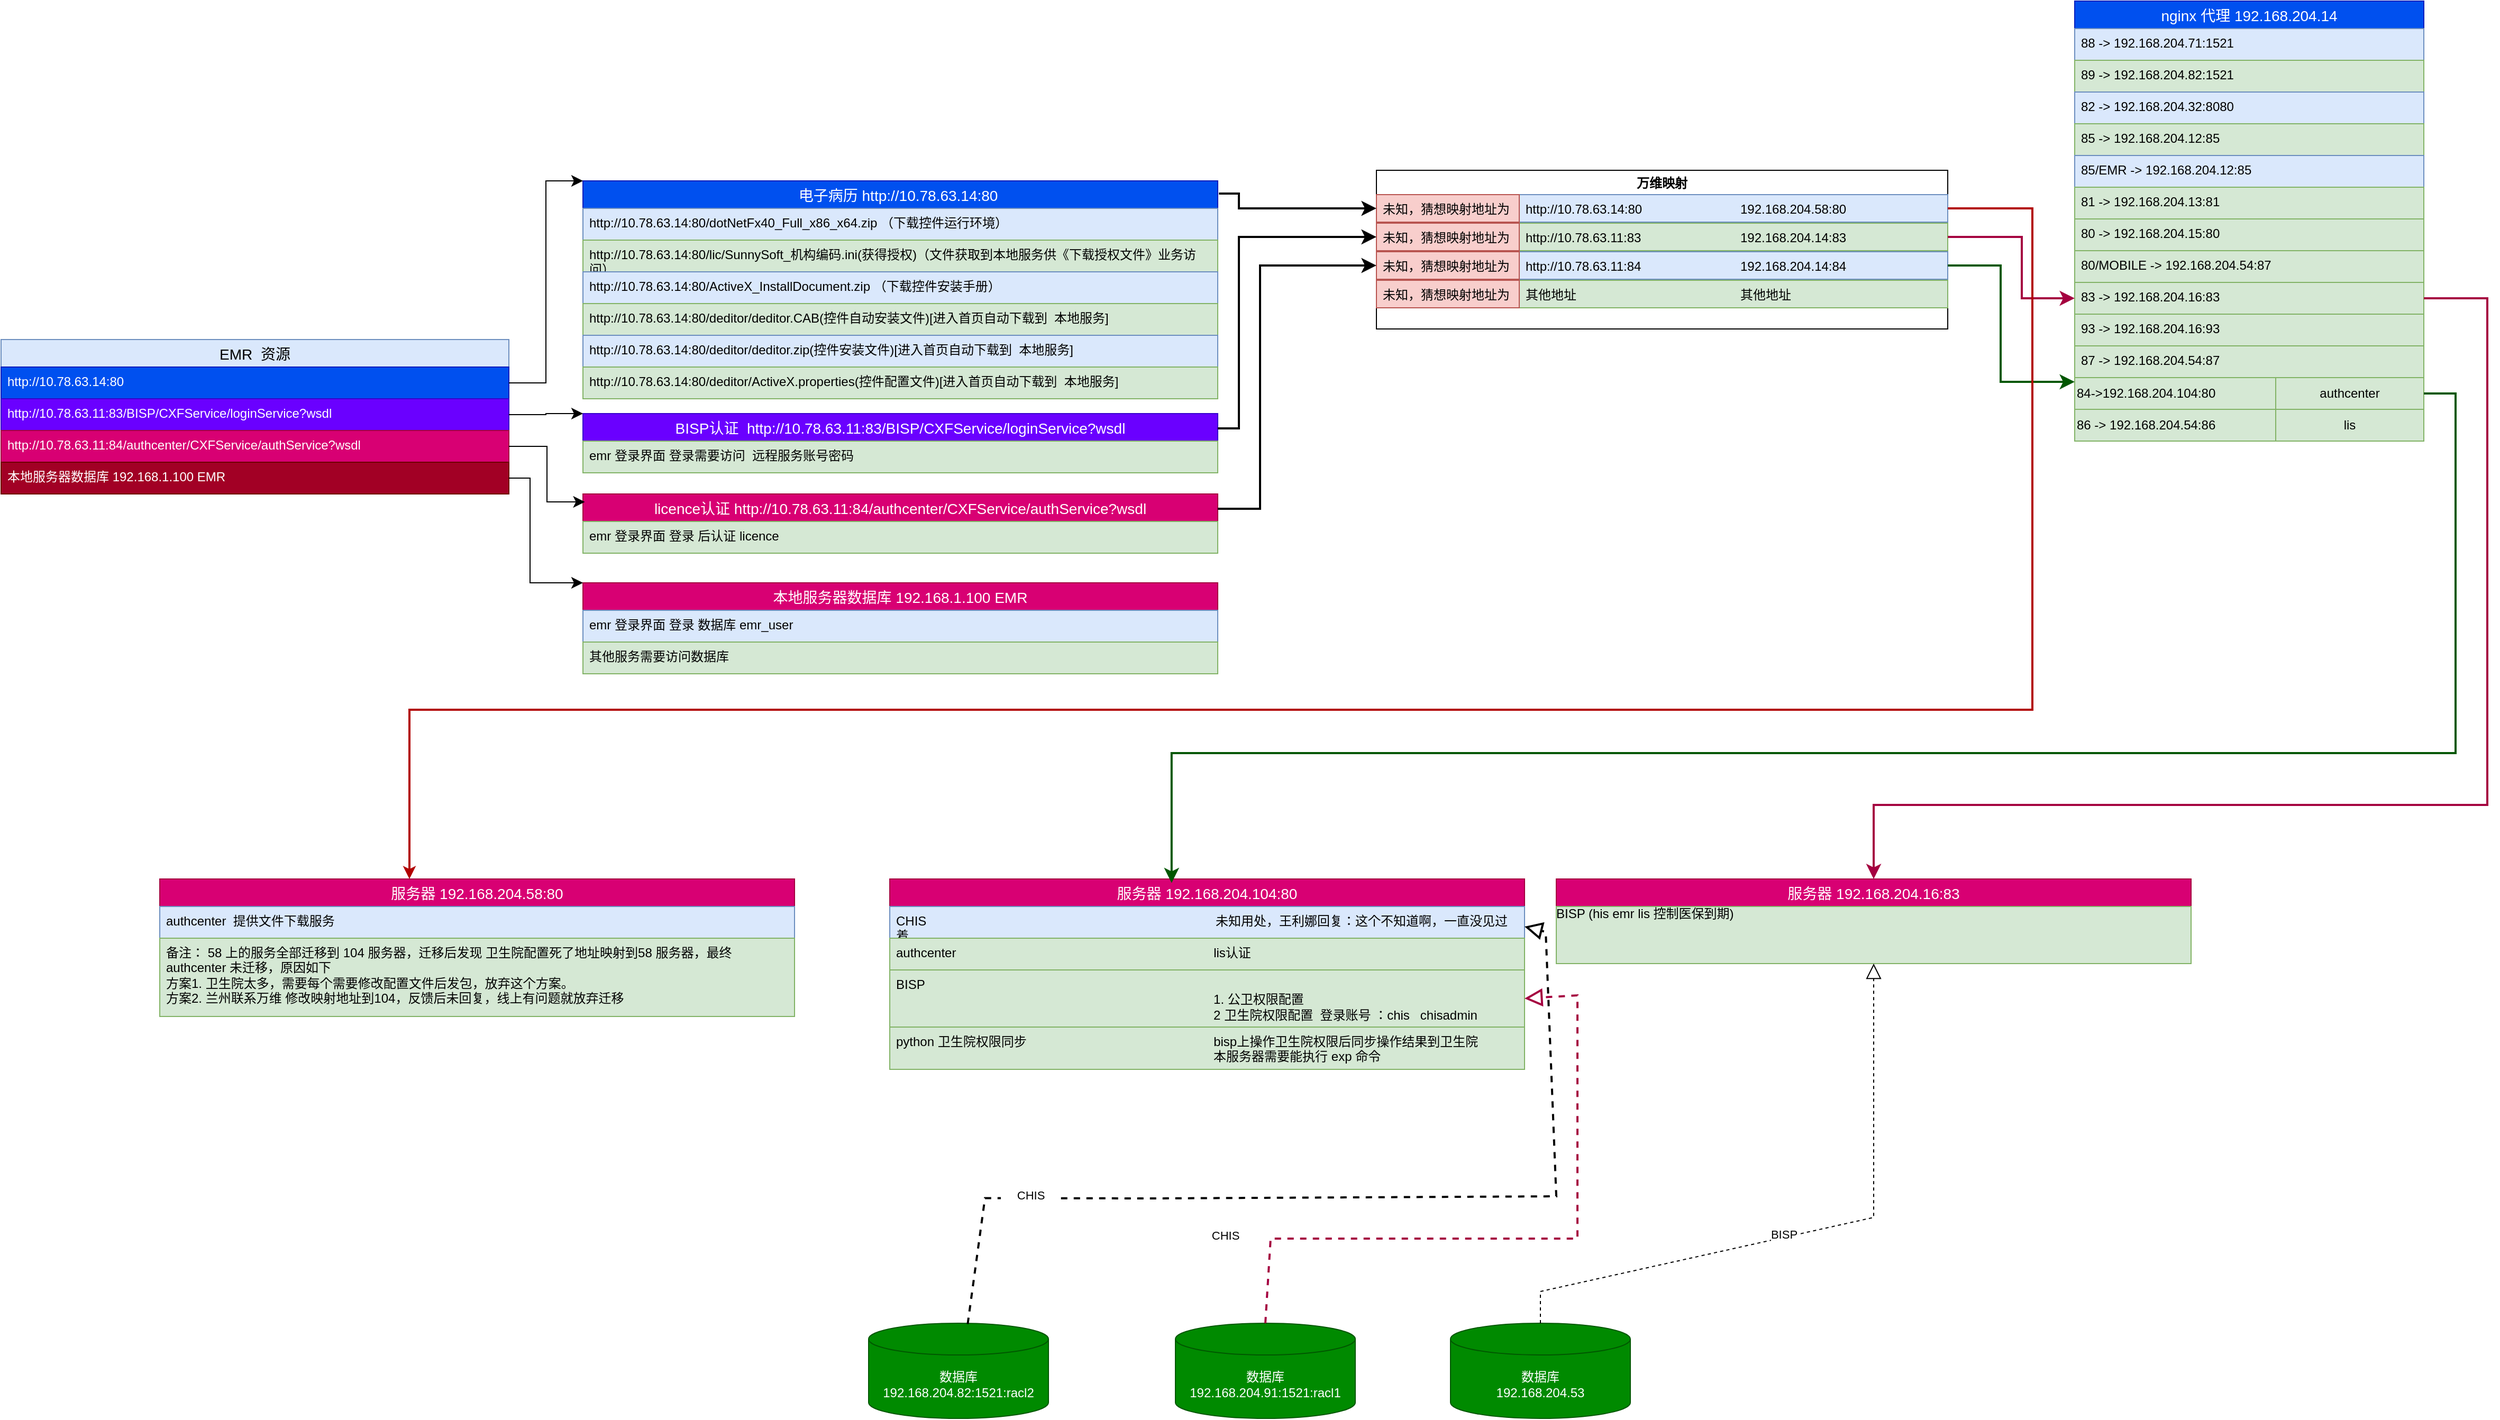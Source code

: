 <mxfile version="22.1.11" type="github" pages="2">
  <diagram name="第 1 页" id="0BkjYjIJnNKJRxKwbIkA">
    <mxGraphModel dx="3582" dy="1415" grid="1" gridSize="10" guides="1" tooltips="1" connect="1" arrows="1" fold="1" page="1" pageScale="1" pageWidth="827" pageHeight="1169" math="0" shadow="0">
      <root>
        <mxCell id="0" />
        <mxCell id="1" parent="0" />
        <mxCell id="eS7xaFLYB2sEI9pfLW7X-1" value="EMR  资源" style="swimlane;fontStyle=0;childLayout=stackLayout;horizontal=1;startSize=26;horizontalStack=0;resizeParent=1;resizeParentMax=0;resizeLast=0;collapsible=1;marginBottom=0;align=center;fontSize=14;movable=1;resizable=1;rotatable=1;deletable=1;editable=1;locked=0;connectable=1;fillColor=#dae8fc;strokeColor=#6c8ebf;" vertex="1" parent="1">
          <mxGeometry x="-770" y="410" width="480" height="146" as="geometry">
            <mxRectangle x="60" y="350" width="235" height="30" as="alternateBounds" />
          </mxGeometry>
        </mxCell>
        <mxCell id="eS7xaFLYB2sEI9pfLW7X-2" value="http://10.78.63.14:80" style="text;strokeColor=#001DBC;fillColor=#0050ef;spacingLeft=4;spacingRight=4;overflow=hidden;rotatable=0;points=[[0,0.5],[1,0.5]];portConstraint=eastwest;fontSize=12;whiteSpace=wrap;html=1;fontColor=#ffffff;" vertex="1" parent="eS7xaFLYB2sEI9pfLW7X-1">
          <mxGeometry y="26" width="480" height="30" as="geometry" />
        </mxCell>
        <mxCell id="eS7xaFLYB2sEI9pfLW7X-3" value="http://10.78.63.11:83/BISP/CXFService/loginService?wsdl" style="text;strokeColor=#3700CC;fillColor=#6a00ff;spacingLeft=4;spacingRight=4;overflow=hidden;rotatable=0;points=[[0,0.5],[1,0.5]];portConstraint=eastwest;fontSize=12;whiteSpace=wrap;html=1;fontColor=#ffffff;" vertex="1" parent="eS7xaFLYB2sEI9pfLW7X-1">
          <mxGeometry y="56" width="480" height="30" as="geometry" />
        </mxCell>
        <mxCell id="eS7xaFLYB2sEI9pfLW7X-4" value="http://10.78.63.11:84/authcenter/CXFService/authService?wsdl" style="text;strokeColor=#A50040;fillColor=#d80073;spacingLeft=4;spacingRight=4;overflow=hidden;rotatable=1;points=[[0,0.5],[1,0.5]];portConstraint=eastwest;fontSize=12;whiteSpace=wrap;html=1;movable=1;resizable=1;deletable=1;editable=1;locked=0;connectable=1;fontColor=#ffffff;" vertex="1" parent="eS7xaFLYB2sEI9pfLW7X-1">
          <mxGeometry y="86" width="480" height="30" as="geometry" />
        </mxCell>
        <mxCell id="eS7xaFLYB2sEI9pfLW7X-50" value="本地服务器数据库 192.168.1.100&amp;nbsp;EMR" style="text;strokeColor=#6F0000;fillColor=#a20025;spacingLeft=4;spacingRight=4;overflow=hidden;rotatable=1;points=[[0,0.5],[1,0.5]];portConstraint=eastwest;fontSize=12;whiteSpace=wrap;html=1;movable=1;resizable=1;deletable=1;editable=1;locked=0;connectable=1;fontColor=#ffffff;" vertex="1" parent="eS7xaFLYB2sEI9pfLW7X-1">
          <mxGeometry y="116" width="480" height="30" as="geometry" />
        </mxCell>
        <mxCell id="eS7xaFLYB2sEI9pfLW7X-28" value="电子病历 http://10.78.63.14:80 " style="swimlane;fontStyle=0;childLayout=stackLayout;horizontal=1;startSize=26;horizontalStack=0;resizeParent=1;resizeParentMax=0;resizeLast=0;collapsible=1;marginBottom=0;align=center;fontSize=14;movable=1;resizable=1;rotatable=1;deletable=1;editable=1;locked=0;connectable=1;fillColor=#0050ef;fontColor=#ffffff;strokeColor=#001DBC;" vertex="1" parent="1">
          <mxGeometry x="-220" y="260" width="600" height="206" as="geometry">
            <mxRectangle x="440" y="220" width="560" height="30" as="alternateBounds" />
          </mxGeometry>
        </mxCell>
        <mxCell id="eS7xaFLYB2sEI9pfLW7X-29" value="http://10.78.63.14:80/dotNetFx40_Full_x86_x64.zip （下载控件运行环境）" style="text;strokeColor=#6c8ebf;fillColor=#dae8fc;spacingLeft=4;spacingRight=4;overflow=hidden;rotatable=0;points=[[0,0.5],[1,0.5]];portConstraint=eastwest;fontSize=12;whiteSpace=wrap;html=1;" vertex="1" parent="eS7xaFLYB2sEI9pfLW7X-28">
          <mxGeometry y="26" width="600" height="30" as="geometry" />
        </mxCell>
        <mxCell id="eS7xaFLYB2sEI9pfLW7X-30" value="http://10.78.63.14:80/lic/SunnySoft_机构编码.ini(获得授权)（文件获取到本地服务供《下载授权文件》业务访问）" style="text;strokeColor=#82b366;fillColor=#d5e8d4;spacingLeft=4;spacingRight=4;overflow=hidden;rotatable=0;points=[[0,0.5],[1,0.5]];portConstraint=eastwest;fontSize=12;whiteSpace=wrap;html=1;" vertex="1" parent="eS7xaFLYB2sEI9pfLW7X-28">
          <mxGeometry y="56" width="600" height="30" as="geometry" />
        </mxCell>
        <mxCell id="eS7xaFLYB2sEI9pfLW7X-31" value="http://10.78.63.14:80/ActiveX_InstallDocument.zip （下载控件安装手册）" style="text;strokeColor=#6c8ebf;fillColor=#dae8fc;spacingLeft=4;spacingRight=4;overflow=hidden;rotatable=1;points=[[0,0.5],[1,0.5]];portConstraint=eastwest;fontSize=12;whiteSpace=wrap;html=1;movable=1;resizable=1;deletable=1;editable=1;locked=0;connectable=1;" vertex="1" parent="eS7xaFLYB2sEI9pfLW7X-28">
          <mxGeometry y="86" width="600" height="30" as="geometry" />
        </mxCell>
        <mxCell id="eS7xaFLYB2sEI9pfLW7X-33" value="http://10.78.63.14:80/deditor/deditor.CAB(控件自动安装文件)[进入首页自动下载到&amp;nbsp; 本地服务]" style="text;strokeColor=#82b366;fillColor=#d5e8d4;spacingLeft=4;spacingRight=4;overflow=hidden;rotatable=1;points=[[0,0.5],[1,0.5]];portConstraint=eastwest;fontSize=12;whiteSpace=wrap;html=1;movable=1;resizable=1;deletable=1;editable=1;locked=0;connectable=1;" vertex="1" parent="eS7xaFLYB2sEI9pfLW7X-28">
          <mxGeometry y="116" width="600" height="30" as="geometry" />
        </mxCell>
        <mxCell id="eS7xaFLYB2sEI9pfLW7X-34" value="http://10.78.63.14:80/deditor/deditor.zip(控件安装文件)[进入首页自动下载到&amp;nbsp; 本地服务]" style="text;strokeColor=#6c8ebf;fillColor=#dae8fc;spacingLeft=4;spacingRight=4;overflow=hidden;rotatable=1;points=[[0,0.5],[1,0.5]];portConstraint=eastwest;fontSize=12;whiteSpace=wrap;html=1;movable=1;resizable=1;deletable=1;editable=1;locked=0;connectable=1;" vertex="1" parent="eS7xaFLYB2sEI9pfLW7X-28">
          <mxGeometry y="146" width="600" height="30" as="geometry" />
        </mxCell>
        <mxCell id="eS7xaFLYB2sEI9pfLW7X-41" value="http://10.78.63.14:80/deditor/ActiveX.properties(控件配置文件)[进入首页自动下载到&amp;nbsp; 本地服务]" style="text;strokeColor=#82b366;fillColor=#d5e8d4;spacingLeft=4;spacingRight=4;overflow=hidden;rotatable=1;points=[[0,0.5],[1,0.5]];portConstraint=eastwest;fontSize=12;whiteSpace=wrap;html=1;movable=1;resizable=1;deletable=1;editable=1;locked=0;connectable=1;" vertex="1" parent="eS7xaFLYB2sEI9pfLW7X-28">
          <mxGeometry y="176" width="600" height="30" as="geometry" />
        </mxCell>
        <mxCell id="eS7xaFLYB2sEI9pfLW7X-42" value="BISP认证  http://10.78.63.11:83/BISP/CXFService/loginService?wsdl" style="swimlane;fontStyle=0;childLayout=stackLayout;horizontal=1;startSize=26;horizontalStack=0;resizeParent=1;resizeParentMax=0;resizeLast=0;collapsible=1;marginBottom=0;align=center;fontSize=14;movable=1;resizable=1;rotatable=1;deletable=1;editable=1;locked=0;connectable=1;fillColor=#6a00ff;strokeColor=#3700CC;fontColor=#ffffff;" vertex="1" parent="1">
          <mxGeometry x="-220" y="480" width="600" height="56" as="geometry">
            <mxRectangle x="440" y="440" width="560" height="30" as="alternateBounds" />
          </mxGeometry>
        </mxCell>
        <mxCell id="eS7xaFLYB2sEI9pfLW7X-68" value="emr&amp;nbsp;登录界面&amp;nbsp;登录需要访问&amp;nbsp; 远程服务账号密码" style="text;strokeColor=#82b366;fillColor=#d5e8d4;spacingLeft=4;spacingRight=4;overflow=hidden;rotatable=0;points=[[0,0.5],[1,0.5]];portConstraint=eastwest;fontSize=12;whiteSpace=wrap;html=1;" vertex="1" parent="eS7xaFLYB2sEI9pfLW7X-42">
          <mxGeometry y="26" width="600" height="30" as="geometry" />
        </mxCell>
        <mxCell id="eS7xaFLYB2sEI9pfLW7X-51" value="licence认证 http://10.78.63.11:84/authcenter/CXFService/authService?wsdl" style="swimlane;fontStyle=0;childLayout=stackLayout;horizontal=1;startSize=26;horizontalStack=0;resizeParent=1;resizeParentMax=0;resizeLast=0;collapsible=1;marginBottom=0;align=center;fontSize=14;movable=1;resizable=1;rotatable=1;deletable=1;editable=1;locked=0;connectable=1;fillColor=#d80073;strokeColor=#A50040;fontColor=#ffffff;" vertex="1" parent="1">
          <mxGeometry x="-220" y="556" width="600" height="56" as="geometry">
            <mxRectangle x="440" y="516" width="560" height="30" as="alternateBounds" />
          </mxGeometry>
        </mxCell>
        <mxCell id="eS7xaFLYB2sEI9pfLW7X-52" value="emr&amp;nbsp;登录界面&amp;nbsp;登录&amp;nbsp;后认证&amp;nbsp;licence" style="text;strokeColor=#82b366;fillColor=#d5e8d4;spacingLeft=4;spacingRight=4;overflow=hidden;rotatable=0;points=[[0,0.5],[1,0.5]];portConstraint=eastwest;fontSize=12;whiteSpace=wrap;html=1;" vertex="1" parent="eS7xaFLYB2sEI9pfLW7X-51">
          <mxGeometry y="26" width="600" height="30" as="geometry" />
        </mxCell>
        <mxCell id="eS7xaFLYB2sEI9pfLW7X-57" value="" style="edgeStyle=elbowEdgeStyle;elbow=horizontal;endArrow=classic;html=1;curved=0;rounded=0;endSize=8;startSize=8;exitX=1;exitY=0.5;exitDx=0;exitDy=0;entryX=0;entryY=0;entryDx=0;entryDy=0;" edge="1" parent="1" source="eS7xaFLYB2sEI9pfLW7X-2" target="eS7xaFLYB2sEI9pfLW7X-28">
          <mxGeometry width="50" height="50" relative="1" as="geometry">
            <mxPoint x="-470" y="730" as="sourcePoint" />
            <mxPoint x="-420" y="680" as="targetPoint" />
          </mxGeometry>
        </mxCell>
        <mxCell id="eS7xaFLYB2sEI9pfLW7X-69" value="" style="edgeStyle=elbowEdgeStyle;elbow=horizontal;endArrow=classic;html=1;curved=0;rounded=0;endSize=8;startSize=8;entryX=0;entryY=0;entryDx=0;entryDy=0;" edge="1" parent="1" source="eS7xaFLYB2sEI9pfLW7X-3" target="eS7xaFLYB2sEI9pfLW7X-42">
          <mxGeometry width="50" height="50" relative="1" as="geometry">
            <mxPoint x="-265" y="511" as="sourcePoint" />
            <mxPoint x="-75" y="320" as="targetPoint" />
          </mxGeometry>
        </mxCell>
        <mxCell id="eS7xaFLYB2sEI9pfLW7X-70" value="" style="edgeStyle=elbowEdgeStyle;elbow=horizontal;endArrow=classic;html=1;curved=0;rounded=0;endSize=8;startSize=8;entryX=0.003;entryY=0.134;entryDx=0;entryDy=0;exitX=1;exitY=0.5;exitDx=0;exitDy=0;entryPerimeter=0;" edge="1" parent="1" source="eS7xaFLYB2sEI9pfLW7X-4" target="eS7xaFLYB2sEI9pfLW7X-51">
          <mxGeometry width="50" height="50" relative="1" as="geometry">
            <mxPoint x="-290" y="580" as="sourcePoint" />
            <mxPoint x="-100" y="599" as="targetPoint" />
          </mxGeometry>
        </mxCell>
        <mxCell id="eS7xaFLYB2sEI9pfLW7X-72" value="本地服务器数据库 192.168.1.100 EMR" style="swimlane;fontStyle=0;childLayout=stackLayout;horizontal=1;startSize=26;horizontalStack=0;resizeParent=1;resizeParentMax=0;resizeLast=0;collapsible=1;marginBottom=0;align=center;fontSize=14;movable=1;resizable=1;rotatable=1;deletable=1;editable=1;locked=0;connectable=1;fillColor=#d80073;strokeColor=#A50040;fontColor=#ffffff;" vertex="1" parent="1">
          <mxGeometry x="-220" y="640" width="600" height="86" as="geometry">
            <mxRectangle x="440" y="600" width="560" height="30" as="alternateBounds" />
          </mxGeometry>
        </mxCell>
        <mxCell id="eS7xaFLYB2sEI9pfLW7X-76" value="emr&amp;nbsp;登录界面&amp;nbsp;登录&amp;nbsp;数据库&amp;nbsp;emr_user" style="text;strokeColor=#6c8ebf;fillColor=#dae8fc;spacingLeft=4;spacingRight=4;overflow=hidden;rotatable=0;points=[[0,0.5],[1,0.5]];portConstraint=eastwest;fontSize=12;whiteSpace=wrap;html=1;" vertex="1" parent="eS7xaFLYB2sEI9pfLW7X-72">
          <mxGeometry y="26" width="600" height="30" as="geometry" />
        </mxCell>
        <mxCell id="eS7xaFLYB2sEI9pfLW7X-73" value="其他服务需要访问数据库" style="text;strokeColor=#82b366;fillColor=#d5e8d4;spacingLeft=4;spacingRight=4;overflow=hidden;rotatable=0;points=[[0,0.5],[1,0.5]];portConstraint=eastwest;fontSize=12;whiteSpace=wrap;html=1;" vertex="1" parent="eS7xaFLYB2sEI9pfLW7X-72">
          <mxGeometry y="56" width="600" height="30" as="geometry" />
        </mxCell>
        <mxCell id="eS7xaFLYB2sEI9pfLW7X-74" value="" style="edgeStyle=elbowEdgeStyle;elbow=horizontal;endArrow=classic;html=1;curved=0;rounded=0;endSize=8;startSize=8;entryX=0;entryY=0;entryDx=0;entryDy=0;exitX=1;exitY=0.5;exitDx=0;exitDy=0;" edge="1" parent="1" source="eS7xaFLYB2sEI9pfLW7X-50" target="eS7xaFLYB2sEI9pfLW7X-72">
          <mxGeometry width="50" height="50" relative="1" as="geometry">
            <mxPoint x="-280" y="521" as="sourcePoint" />
            <mxPoint x="-208" y="574" as="targetPoint" />
            <Array as="points">
              <mxPoint x="-270" y="590" />
            </Array>
          </mxGeometry>
        </mxCell>
        <mxCell id="eS7xaFLYB2sEI9pfLW7X-156" value="nginx 代理 192.168.204.14" style="swimlane;fontStyle=0;childLayout=stackLayout;horizontal=1;startSize=26;horizontalStack=0;resizeParent=1;resizeParentMax=0;resizeLast=0;collapsible=1;marginBottom=0;align=center;fontSize=14;movable=1;resizable=1;rotatable=1;deletable=1;editable=1;locked=0;connectable=1;fillColor=#0050ef;fontColor=#ffffff;strokeColor=#001DBC;" vertex="1" parent="1">
          <mxGeometry x="1190" y="90" width="330" height="416" as="geometry">
            <mxRectangle x="440" y="220" width="560" height="30" as="alternateBounds" />
          </mxGeometry>
        </mxCell>
        <mxCell id="eS7xaFLYB2sEI9pfLW7X-157" value="88 -&amp;gt;&amp;nbsp;192.168.204.71:1521" style="text;strokeColor=#6c8ebf;fillColor=#dae8fc;spacingLeft=4;spacingRight=4;overflow=hidden;rotatable=0;points=[[0,0.5],[1,0.5]];portConstraint=eastwest;fontSize=12;whiteSpace=wrap;html=1;" vertex="1" parent="eS7xaFLYB2sEI9pfLW7X-156">
          <mxGeometry y="26" width="330" height="30" as="geometry" />
        </mxCell>
        <mxCell id="eS7xaFLYB2sEI9pfLW7X-158" value="89 -&amp;gt;&amp;nbsp;192.168.204.82:1521" style="text;strokeColor=#82b366;fillColor=#d5e8d4;spacingLeft=4;spacingRight=4;overflow=hidden;rotatable=0;points=[[0,0.5],[1,0.5]];portConstraint=eastwest;fontSize=12;whiteSpace=wrap;html=1;" vertex="1" parent="eS7xaFLYB2sEI9pfLW7X-156">
          <mxGeometry y="56" width="330" height="30" as="geometry" />
        </mxCell>
        <mxCell id="eS7xaFLYB2sEI9pfLW7X-159" value="82 -&amp;gt;&amp;nbsp;192.168.204.32:8080" style="text;strokeColor=#6c8ebf;fillColor=#dae8fc;spacingLeft=4;spacingRight=4;overflow=hidden;rotatable=1;points=[[0,0.5],[1,0.5]];portConstraint=eastwest;fontSize=12;whiteSpace=wrap;html=1;movable=1;resizable=1;deletable=1;editable=1;locked=0;connectable=1;" vertex="1" parent="eS7xaFLYB2sEI9pfLW7X-156">
          <mxGeometry y="86" width="330" height="30" as="geometry" />
        </mxCell>
        <mxCell id="eS7xaFLYB2sEI9pfLW7X-160" value="85 -&amp;gt;&amp;nbsp;192.168.204.12:85" style="text;strokeColor=#82b366;fillColor=#d5e8d4;spacingLeft=4;spacingRight=4;overflow=hidden;rotatable=1;points=[[0,0.5],[1,0.5]];portConstraint=eastwest;fontSize=12;whiteSpace=wrap;html=1;movable=1;resizable=1;deletable=1;editable=1;locked=0;connectable=1;" vertex="1" parent="eS7xaFLYB2sEI9pfLW7X-156">
          <mxGeometry y="116" width="330" height="30" as="geometry" />
        </mxCell>
        <mxCell id="eS7xaFLYB2sEI9pfLW7X-161" value="85/EMR -&amp;gt;&amp;nbsp;192.168.204.12:85" style="text;strokeColor=#6c8ebf;fillColor=#dae8fc;spacingLeft=4;spacingRight=4;overflow=hidden;rotatable=1;points=[[0,0.5],[1,0.5]];portConstraint=eastwest;fontSize=12;whiteSpace=wrap;html=1;movable=1;resizable=1;deletable=1;editable=1;locked=0;connectable=1;" vertex="1" parent="eS7xaFLYB2sEI9pfLW7X-156">
          <mxGeometry y="146" width="330" height="30" as="geometry" />
        </mxCell>
        <mxCell id="eS7xaFLYB2sEI9pfLW7X-162" value="81 -&amp;gt;&amp;nbsp;192.168.204.13:81" style="text;strokeColor=#82b366;fillColor=#d5e8d4;spacingLeft=4;spacingRight=4;overflow=hidden;rotatable=1;points=[[0,0.5],[1,0.5]];portConstraint=eastwest;fontSize=12;whiteSpace=wrap;html=1;movable=1;resizable=1;deletable=1;editable=1;locked=0;connectable=1;" vertex="1" parent="eS7xaFLYB2sEI9pfLW7X-156">
          <mxGeometry y="176" width="330" height="30" as="geometry" />
        </mxCell>
        <mxCell id="eS7xaFLYB2sEI9pfLW7X-168" value="80 -&amp;gt; 192.168.204.15:80" style="text;strokeColor=#82b366;fillColor=#d5e8d4;spacingLeft=4;spacingRight=4;overflow=hidden;rotatable=1;points=[[0,0.5],[1,0.5]];portConstraint=eastwest;fontSize=12;whiteSpace=wrap;html=1;movable=1;resizable=1;deletable=1;editable=1;locked=0;connectable=1;" vertex="1" parent="eS7xaFLYB2sEI9pfLW7X-156">
          <mxGeometry y="206" width="330" height="30" as="geometry" />
        </mxCell>
        <mxCell id="eS7xaFLYB2sEI9pfLW7X-169" value="80/MOBILE -&amp;gt;&amp;nbsp;192.168.204.54:87" style="text;strokeColor=#82b366;fillColor=#d5e8d4;spacingLeft=4;spacingRight=4;overflow=hidden;rotatable=1;points=[[0,0.5],[1,0.5]];portConstraint=eastwest;fontSize=12;whiteSpace=wrap;html=1;movable=1;resizable=1;deletable=1;editable=1;locked=0;connectable=1;" vertex="1" parent="eS7xaFLYB2sEI9pfLW7X-156">
          <mxGeometry y="236" width="330" height="30" as="geometry" />
        </mxCell>
        <mxCell id="eS7xaFLYB2sEI9pfLW7X-170" value="83 -&amp;gt;&amp;nbsp;192.168.204.16:83" style="text;strokeColor=#82b366;fillColor=#d5e8d4;spacingLeft=4;spacingRight=4;overflow=hidden;rotatable=1;points=[[0,0.5],[1,0.5]];portConstraint=eastwest;fontSize=12;whiteSpace=wrap;html=1;movable=1;resizable=1;deletable=1;editable=1;locked=0;connectable=1;" vertex="1" parent="eS7xaFLYB2sEI9pfLW7X-156">
          <mxGeometry y="266" width="330" height="30" as="geometry" />
        </mxCell>
        <mxCell id="eS7xaFLYB2sEI9pfLW7X-171" value="93 -&amp;gt;&amp;nbsp;192.168.204.16:93" style="text;strokeColor=#82b366;fillColor=#d5e8d4;spacingLeft=4;spacingRight=4;overflow=hidden;rotatable=1;points=[[0,0.5],[1,0.5]];portConstraint=eastwest;fontSize=12;whiteSpace=wrap;html=1;movable=1;resizable=1;deletable=1;editable=1;locked=0;connectable=1;" vertex="1" parent="eS7xaFLYB2sEI9pfLW7X-156">
          <mxGeometry y="296" width="330" height="30" as="geometry" />
        </mxCell>
        <mxCell id="eS7xaFLYB2sEI9pfLW7X-172" value="87 -&amp;gt;&amp;nbsp;192.168.204.54:87" style="text;strokeColor=#82b366;fillColor=#d5e8d4;spacingLeft=4;spacingRight=4;overflow=hidden;rotatable=1;points=[[0,0.5],[1,0.5]];portConstraint=eastwest;fontSize=12;whiteSpace=wrap;html=1;movable=1;resizable=1;deletable=1;editable=1;locked=0;connectable=1;" vertex="1" parent="eS7xaFLYB2sEI9pfLW7X-156">
          <mxGeometry y="326" width="330" height="30" as="geometry" />
        </mxCell>
        <mxCell id="eS7xaFLYB2sEI9pfLW7X-182" value="" style="group;fillColor=#d5e8d4;strokeColor=#82b366;connectable=1;align=left;whiteSpace=wrap;html=1;" vertex="1" connectable="0" parent="eS7xaFLYB2sEI9pfLW7X-156">
          <mxGeometry y="356" width="330" height="30" as="geometry" />
        </mxCell>
        <mxCell id="eS7xaFLYB2sEI9pfLW7X-180" value="84-&amp;gt;192.168.204.104:80" style="text;html=1;strokeColor=#82b366;fillColor=#d5e8d4;align=left;verticalAlign=middle;whiteSpace=wrap;rounded=0;labelBackgroundColor=none;labelBorderColor=none;" vertex="1" parent="eS7xaFLYB2sEI9pfLW7X-182">
          <mxGeometry width="190" height="30" as="geometry" />
        </mxCell>
        <mxCell id="eS7xaFLYB2sEI9pfLW7X-181" value="authcenter" style="text;html=1;strokeColor=#82b366;fillColor=#d5e8d4;align=center;verticalAlign=middle;whiteSpace=wrap;rounded=0;labelBackgroundColor=none;labelBorderColor=none;" vertex="1" parent="eS7xaFLYB2sEI9pfLW7X-182">
          <mxGeometry x="190" width="140" height="30" as="geometry" />
        </mxCell>
        <mxCell id="eS7xaFLYB2sEI9pfLW7X-191" value="" style="group;fillColor=#d5e8d4;strokeColor=#82b366;connectable=1;align=left;whiteSpace=wrap;html=1;" vertex="1" connectable="0" parent="eS7xaFLYB2sEI9pfLW7X-156">
          <mxGeometry y="386" width="330" height="30" as="geometry" />
        </mxCell>
        <mxCell id="eS7xaFLYB2sEI9pfLW7X-192" value="86 -&amp;gt;&amp;nbsp;192.168.204.54:86" style="text;html=1;strokeColor=#82b366;fillColor=#d5e8d4;align=left;verticalAlign=middle;whiteSpace=wrap;rounded=0;labelBackgroundColor=none;labelBorderColor=none;" vertex="1" parent="eS7xaFLYB2sEI9pfLW7X-191">
          <mxGeometry width="190" height="30" as="geometry" />
        </mxCell>
        <mxCell id="eS7xaFLYB2sEI9pfLW7X-193" value="lis" style="text;html=1;strokeColor=#82b366;fillColor=#d5e8d4;align=center;verticalAlign=middle;whiteSpace=wrap;rounded=0;labelBackgroundColor=none;labelBorderColor=none;" vertex="1" parent="eS7xaFLYB2sEI9pfLW7X-191">
          <mxGeometry x="190" width="140" height="30" as="geometry" />
        </mxCell>
        <mxCell id="eS7xaFLYB2sEI9pfLW7X-236" value="" style="group" vertex="1" connectable="0" parent="1">
          <mxGeometry x="530" y="250" width="540" height="150" as="geometry" />
        </mxCell>
        <mxCell id="eS7xaFLYB2sEI9pfLW7X-132" value="" style="group;" vertex="1" connectable="0" parent="eS7xaFLYB2sEI9pfLW7X-236">
          <mxGeometry width="540" height="150" as="geometry" />
        </mxCell>
        <mxCell id="eS7xaFLYB2sEI9pfLW7X-116" value="万维映射" style="swimlane;labelBackgroundColor=default;" vertex="1" parent="eS7xaFLYB2sEI9pfLW7X-132">
          <mxGeometry width="540" height="150" as="geometry">
            <mxRectangle x="1300" y="660" width="100" height="30" as="alternateBounds" />
          </mxGeometry>
        </mxCell>
        <mxCell id="eS7xaFLYB2sEI9pfLW7X-121" value="" style="group;fillColor=#dae8fc;strokeColor=#6c8ebf;connectable=1;overflow=hidden;dropTarget=0;" vertex="1" connectable="0" parent="eS7xaFLYB2sEI9pfLW7X-116">
          <mxGeometry y="23" width="540" height="26" as="geometry" />
        </mxCell>
        <mxCell id="eS7xaFLYB2sEI9pfLW7X-117" value="未知，猜想映射地址为" style="text;strokeColor=#b85450;fillColor=#f8cecc;align=left;verticalAlign=top;spacingLeft=4;spacingRight=4;overflow=hidden;rotatable=0;points=[[0,0.5],[1,0.5]];portConstraint=eastwest;whiteSpace=wrap;html=1;" vertex="1" parent="eS7xaFLYB2sEI9pfLW7X-121">
          <mxGeometry width="135" height="26" as="geometry" />
        </mxCell>
        <mxCell id="eS7xaFLYB2sEI9pfLW7X-119" value="http://10.78.63.14:80" style="text;strokeColor=none;fillColor=none;align=left;verticalAlign=top;spacingLeft=4;spacingRight=4;overflow=hidden;rotatable=0;points=[[0,0.5],[1,0.5]];portConstraint=eastwest;whiteSpace=wrap;html=1;" vertex="1" parent="eS7xaFLYB2sEI9pfLW7X-121">
          <mxGeometry x="135" width="202.5" height="26" as="geometry" />
        </mxCell>
        <mxCell id="eS7xaFLYB2sEI9pfLW7X-120" value="192.168.204.58:80" style="text;strokeColor=none;fillColor=none;align=left;verticalAlign=top;spacingLeft=4;spacingRight=4;overflow=hidden;rotatable=0;points=[[0,0.5],[1,0.5]];portConstraint=eastwest;whiteSpace=wrap;html=1;" vertex="1" parent="eS7xaFLYB2sEI9pfLW7X-121">
          <mxGeometry x="337.5" width="202.5" height="26" as="geometry" />
        </mxCell>
        <mxCell id="eS7xaFLYB2sEI9pfLW7X-147" value="" style="group;fillColor=#d5e8d4;strokeColor=#82b366;" vertex="1" connectable="0" parent="eS7xaFLYB2sEI9pfLW7X-116">
          <mxGeometry y="104" width="540" height="26" as="geometry" />
        </mxCell>
        <mxCell id="eS7xaFLYB2sEI9pfLW7X-148" value="未知，猜想映射地址为" style="text;strokeColor=#b85450;fillColor=#f8cecc;align=left;verticalAlign=top;spacingLeft=4;spacingRight=4;overflow=hidden;rotatable=0;points=[[0,0.5],[1,0.5]];portConstraint=eastwest;whiteSpace=wrap;html=1;" vertex="1" parent="eS7xaFLYB2sEI9pfLW7X-147">
          <mxGeometry width="135" height="26" as="geometry" />
        </mxCell>
        <mxCell id="eS7xaFLYB2sEI9pfLW7X-149" value="其他地址" style="text;strokeColor=none;fillColor=none;align=left;verticalAlign=top;spacingLeft=4;spacingRight=4;overflow=hidden;rotatable=0;points=[[0,0.5],[1,0.5]];portConstraint=eastwest;whiteSpace=wrap;html=1;" vertex="1" parent="eS7xaFLYB2sEI9pfLW7X-147">
          <mxGeometry x="135" width="202.5" height="26" as="geometry" />
        </mxCell>
        <mxCell id="eS7xaFLYB2sEI9pfLW7X-150" value="其他地址" style="text;strokeColor=none;fillColor=none;align=left;verticalAlign=top;spacingLeft=4;spacingRight=4;overflow=hidden;rotatable=0;points=[[0,0.5],[1,0.5]];portConstraint=eastwest;whiteSpace=wrap;html=1;" vertex="1" parent="eS7xaFLYB2sEI9pfLW7X-147">
          <mxGeometry x="337.5" width="202.5" height="26" as="geometry" />
        </mxCell>
        <mxCell id="eS7xaFLYB2sEI9pfLW7X-128" value="" style="group;fillColor=#dae8fc;strokeColor=#6c8ebf;" vertex="1" connectable="0" parent="eS7xaFLYB2sEI9pfLW7X-132">
          <mxGeometry y="77" width="540" height="26" as="geometry" />
        </mxCell>
        <mxCell id="eS7xaFLYB2sEI9pfLW7X-129" value="未知，猜想映射地址为" style="text;strokeColor=#b85450;fillColor=#f8cecc;align=left;verticalAlign=top;spacingLeft=4;spacingRight=4;overflow=hidden;rotatable=0;points=[[0,0.5],[1,0.5]];portConstraint=eastwest;whiteSpace=wrap;html=1;" vertex="1" parent="eS7xaFLYB2sEI9pfLW7X-128">
          <mxGeometry width="135" height="26" as="geometry" />
        </mxCell>
        <mxCell id="eS7xaFLYB2sEI9pfLW7X-130" value="http://10.78.63.11:84" style="text;strokeColor=none;fillColor=none;align=left;verticalAlign=top;spacingLeft=4;spacingRight=4;overflow=hidden;rotatable=0;points=[[0,0.5],[1,0.5]];portConstraint=eastwest;whiteSpace=wrap;html=1;" vertex="1" parent="eS7xaFLYB2sEI9pfLW7X-128">
          <mxGeometry x="135" width="202.5" height="26" as="geometry" />
        </mxCell>
        <mxCell id="eS7xaFLYB2sEI9pfLW7X-131" value="192.168.204.14:84" style="text;strokeColor=none;fillColor=none;align=left;verticalAlign=top;spacingLeft=4;spacingRight=4;overflow=hidden;rotatable=0;points=[[0,0.5],[1,0.5]];portConstraint=eastwest;whiteSpace=wrap;html=1;" vertex="1" parent="eS7xaFLYB2sEI9pfLW7X-128">
          <mxGeometry x="337.5" width="202.5" height="26" as="geometry" />
        </mxCell>
        <mxCell id="eS7xaFLYB2sEI9pfLW7X-152" value="" style="group;fillColor=#d5e8d4;strokeColor=#82b366;" vertex="1" connectable="0" parent="eS7xaFLYB2sEI9pfLW7X-236">
          <mxGeometry y="50" width="540" height="26" as="geometry" />
        </mxCell>
        <mxCell id="eS7xaFLYB2sEI9pfLW7X-153" value="未知，猜想映射地址为" style="text;strokeColor=#b85450;fillColor=#f8cecc;align=left;verticalAlign=top;spacingLeft=4;spacingRight=4;overflow=hidden;rotatable=0;points=[[0,0.5],[1,0.5]];portConstraint=eastwest;whiteSpace=wrap;html=1;" vertex="1" parent="eS7xaFLYB2sEI9pfLW7X-152">
          <mxGeometry width="135" height="26" as="geometry" />
        </mxCell>
        <mxCell id="eS7xaFLYB2sEI9pfLW7X-154" value="http://10.78.63.11:83" style="text;strokeColor=none;fillColor=none;align=left;verticalAlign=top;spacingLeft=4;spacingRight=4;overflow=hidden;rotatable=0;points=[[0,0.5],[1,0.5]];portConstraint=eastwest;whiteSpace=wrap;html=1;" vertex="1" parent="eS7xaFLYB2sEI9pfLW7X-152">
          <mxGeometry x="135" width="202.5" height="26" as="geometry" />
        </mxCell>
        <mxCell id="eS7xaFLYB2sEI9pfLW7X-155" value="192.168.204.14:83" style="text;strokeColor=none;fillColor=none;align=left;verticalAlign=top;spacingLeft=4;spacingRight=4;overflow=hidden;rotatable=0;points=[[0,0.5],[1,0.5]];portConstraint=eastwest;whiteSpace=wrap;html=1;" vertex="1" parent="eS7xaFLYB2sEI9pfLW7X-152">
          <mxGeometry x="337.5" width="202.5" height="26" as="geometry" />
        </mxCell>
        <mxCell id="eS7xaFLYB2sEI9pfLW7X-238" value="" style="edgeStyle=elbowEdgeStyle;elbow=horizontal;endArrow=classic;html=1;curved=0;rounded=0;endSize=8;startSize=8;exitX=1;exitY=0.25;exitDx=0;exitDy=0;entryX=0;entryY=0.5;entryDx=0;entryDy=0;strokeWidth=2;" edge="1" parent="1" source="eS7xaFLYB2sEI9pfLW7X-42" target="eS7xaFLYB2sEI9pfLW7X-153">
          <mxGeometry width="50" height="50" relative="1" as="geometry">
            <mxPoint x="420" y="520" as="sourcePoint" />
            <mxPoint x="470" y="470" as="targetPoint" />
            <Array as="points">
              <mxPoint x="400" y="440" />
            </Array>
          </mxGeometry>
        </mxCell>
        <mxCell id="eS7xaFLYB2sEI9pfLW7X-239" value="" style="edgeStyle=elbowEdgeStyle;elbow=horizontal;endArrow=classic;html=1;curved=0;rounded=0;endSize=8;startSize=8;exitX=1;exitY=0.25;exitDx=0;exitDy=0;entryX=0;entryY=0.5;entryDx=0;entryDy=0;strokeWidth=2;" edge="1" parent="1" source="eS7xaFLYB2sEI9pfLW7X-51" target="eS7xaFLYB2sEI9pfLW7X-129">
          <mxGeometry width="50" height="50" relative="1" as="geometry">
            <mxPoint x="410" y="587" as="sourcePoint" />
            <mxPoint x="560" y="466" as="targetPoint" />
            <Array as="points">
              <mxPoint x="420" y="490" />
            </Array>
          </mxGeometry>
        </mxCell>
        <mxCell id="eS7xaFLYB2sEI9pfLW7X-240" value="" style="edgeStyle=elbowEdgeStyle;elbow=horizontal;endArrow=classic;html=1;curved=0;rounded=0;endSize=8;startSize=8;exitX=1.002;exitY=0.058;exitDx=0;exitDy=0;exitPerimeter=0;entryX=0;entryY=0.5;entryDx=0;entryDy=0;strokeWidth=2;" edge="1" parent="1" source="eS7xaFLYB2sEI9pfLW7X-28" target="eS7xaFLYB2sEI9pfLW7X-117">
          <mxGeometry width="50" height="50" relative="1" as="geometry">
            <mxPoint x="440" y="300" as="sourcePoint" />
            <mxPoint x="490" y="250" as="targetPoint" />
            <Array as="points">
              <mxPoint x="400" y="320" />
            </Array>
          </mxGeometry>
        </mxCell>
        <mxCell id="eS7xaFLYB2sEI9pfLW7X-241" value="" style="edgeStyle=elbowEdgeStyle;elbow=horizontal;endArrow=classic;html=1;curved=0;rounded=0;endSize=8;startSize=8;exitX=1;exitY=0.5;exitDx=0;exitDy=0;fillColor=#008a00;strokeColor=#005700;strokeWidth=2;" edge="1" parent="1" source="eS7xaFLYB2sEI9pfLW7X-131" target="eS7xaFLYB2sEI9pfLW7X-180">
          <mxGeometry width="50" height="50" relative="1" as="geometry">
            <mxPoint x="1050" y="560" as="sourcePoint" />
            <mxPoint x="1010" y="590" as="targetPoint" />
            <Array as="points">
              <mxPoint x="1120" y="450" />
            </Array>
          </mxGeometry>
        </mxCell>
        <mxCell id="eS7xaFLYB2sEI9pfLW7X-242" value="" style="edgeStyle=elbowEdgeStyle;elbow=horizontal;endArrow=classic;html=1;curved=0;rounded=0;endSize=8;startSize=8;exitX=1;exitY=0.5;exitDx=0;exitDy=0;entryX=0;entryY=0.5;entryDx=0;entryDy=0;fillColor=#d80073;strokeColor=#A50040;strokeWidth=2;" edge="1" parent="1" source="eS7xaFLYB2sEI9pfLW7X-155" target="eS7xaFLYB2sEI9pfLW7X-170">
          <mxGeometry width="50" height="50" relative="1" as="geometry">
            <mxPoint x="1080" y="350" as="sourcePoint" />
            <mxPoint x="880" y="891" as="targetPoint" />
            <Array as="points">
              <mxPoint x="1140" y="371" />
            </Array>
          </mxGeometry>
        </mxCell>
        <mxCell id="eS7xaFLYB2sEI9pfLW7X-244" value="服务器 192.168.204.58:80" style="swimlane;fontStyle=0;childLayout=stackLayout;horizontal=1;startSize=26;horizontalStack=0;resizeParent=1;resizeParentMax=0;resizeLast=0;collapsible=1;marginBottom=0;align=center;fontSize=14;movable=1;resizable=1;rotatable=1;deletable=1;editable=1;locked=0;connectable=1;fillColor=#d80073;strokeColor=#A50040;fontColor=#ffffff;" vertex="1" parent="1">
          <mxGeometry x="-620" y="920" width="600" height="130" as="geometry">
            <mxRectangle x="440" y="600" width="560" height="30" as="alternateBounds" />
          </mxGeometry>
        </mxCell>
        <mxCell id="eS7xaFLYB2sEI9pfLW7X-245" value="authcenter&amp;nbsp; 提供文件下载服务" style="text;strokeColor=#6c8ebf;fillColor=#dae8fc;spacingLeft=4;spacingRight=4;overflow=hidden;rotatable=0;points=[[0,0.5],[1,0.5]];portConstraint=eastwest;fontSize=12;whiteSpace=wrap;html=1;" vertex="1" parent="eS7xaFLYB2sEI9pfLW7X-244">
          <mxGeometry y="26" width="600" height="30" as="geometry" />
        </mxCell>
        <mxCell id="eS7xaFLYB2sEI9pfLW7X-246" value="备注： 58&amp;nbsp;上的服务全部迁移到 104&amp;nbsp;服务器，迁移后发现&amp;nbsp;卫生院配置死了地址映射到58&amp;nbsp;服务器，最终authcenter&amp;nbsp;未迁移，原因如下&lt;br&gt;方案1.&amp;nbsp;卫生院太多，需要每个需要修改配置文件后发包，放弃这个方案。&lt;br&gt;方案2.&amp;nbsp;兰州联系万维&amp;nbsp;修改映射地址到104，反馈后未回复，线上有问题就放弃迁移" style="text;strokeColor=#82b366;fillColor=#d5e8d4;spacingLeft=4;spacingRight=4;overflow=visible;rotatable=0;points=[[0,0.5],[1,0.5]];portConstraint=eastwest;fontSize=12;whiteSpace=wrap;html=1;" vertex="1" parent="eS7xaFLYB2sEI9pfLW7X-244">
          <mxGeometry y="56" width="600" height="74" as="geometry" />
        </mxCell>
        <mxCell id="eS7xaFLYB2sEI9pfLW7X-247" value="服务器 192.168.204.104:80" style="swimlane;fontStyle=0;childLayout=stackLayout;horizontal=1;startSize=26;horizontalStack=0;resizeParent=1;resizeParentMax=0;resizeLast=0;collapsible=1;marginBottom=0;align=center;fontSize=14;movable=1;resizable=1;rotatable=1;deletable=1;editable=1;locked=0;connectable=1;fillColor=#d80073;strokeColor=#A50040;fontColor=#ffffff;" vertex="1" parent="1">
          <mxGeometry x="70" y="920" width="600" height="180" as="geometry">
            <mxRectangle x="440" y="600" width="560" height="30" as="alternateBounds" />
          </mxGeometry>
        </mxCell>
        <mxCell id="eS7xaFLYB2sEI9pfLW7X-248" value="CHIS&amp;nbsp; &amp;nbsp; &amp;nbsp; &amp;nbsp; &amp;nbsp; &amp;nbsp; &amp;nbsp; &amp;nbsp; &amp;nbsp; &amp;nbsp; &amp;nbsp; &amp;nbsp; &amp;nbsp; &amp;nbsp; &amp;nbsp; &amp;nbsp; &amp;nbsp; &amp;nbsp; &amp;nbsp; &amp;nbsp; &amp;nbsp; &amp;nbsp; &amp;nbsp; &amp;nbsp; &amp;nbsp; &amp;nbsp; &amp;nbsp; &amp;nbsp; &amp;nbsp; &amp;nbsp; &amp;nbsp; &amp;nbsp; &amp;nbsp; &amp;nbsp; &amp;nbsp; &amp;nbsp; &amp;nbsp; &amp;nbsp; &amp;nbsp; &amp;nbsp; &amp;nbsp; 未知用处，王利娜回复：这个不知道啊，一直没见过着" style="text;strokeColor=#6c8ebf;fillColor=#dae8fc;spacingLeft=4;spacingRight=4;overflow=hidden;rotatable=0;points=[[0,0.5],[1,0.5]];portConstraint=eastwest;fontSize=12;whiteSpace=wrap;html=1;" vertex="1" parent="eS7xaFLYB2sEI9pfLW7X-247">
          <mxGeometry y="26" width="600" height="30" as="geometry" />
        </mxCell>
        <mxCell id="eS7xaFLYB2sEI9pfLW7X-249" value="authcenter&amp;nbsp; &amp;nbsp; &amp;nbsp; &amp;nbsp; &amp;nbsp; &amp;nbsp; &amp;nbsp; &amp;nbsp; &amp;nbsp; &amp;nbsp; &amp;nbsp; &amp;nbsp; &amp;nbsp; &amp;nbsp; &amp;nbsp; &amp;nbsp; &amp;nbsp; &amp;nbsp; &amp;nbsp; &amp;nbsp; &amp;nbsp; &amp;nbsp; &amp;nbsp; &amp;nbsp; &amp;nbsp; &amp;nbsp; &amp;nbsp; &amp;nbsp; &amp;nbsp; &amp;nbsp; &amp;nbsp; &amp;nbsp; &amp;nbsp; &amp;nbsp; &amp;nbsp; &amp;nbsp; &amp;nbsp;lis认证" style="text;strokeColor=#82b366;fillColor=#d5e8d4;spacingLeft=4;spacingRight=4;overflow=hidden;rotatable=0;points=[[0,0.5],[1,0.5]];portConstraint=eastwest;fontSize=12;whiteSpace=wrap;html=1;" vertex="1" parent="eS7xaFLYB2sEI9pfLW7X-247">
          <mxGeometry y="56" width="600" height="30" as="geometry" />
        </mxCell>
        <mxCell id="eS7xaFLYB2sEI9pfLW7X-250" value="BISP&lt;br&gt;&amp;nbsp; &amp;nbsp; &amp;nbsp; &amp;nbsp; &amp;nbsp; &amp;nbsp; &amp;nbsp; &amp;nbsp; &amp;nbsp; &amp;nbsp; &amp;nbsp; &amp;nbsp; &amp;nbsp; &amp;nbsp; &amp;nbsp; &amp;nbsp; &amp;nbsp; &amp;nbsp; &amp;nbsp; &amp;nbsp; &amp;nbsp; &amp;nbsp; &amp;nbsp; &amp;nbsp; &amp;nbsp; &amp;nbsp; &amp;nbsp; &amp;nbsp; &amp;nbsp; &amp;nbsp; &amp;nbsp; &amp;nbsp; &amp;nbsp; &amp;nbsp; &amp;nbsp; &amp;nbsp; &amp;nbsp; &amp;nbsp; &amp;nbsp; &amp;nbsp; &amp;nbsp; &amp;nbsp; &amp;nbsp; &amp;nbsp; &amp;nbsp; 1. 公卫权限配置&lt;br&gt;&amp;nbsp; &amp;nbsp; &amp;nbsp; &amp;nbsp; &amp;nbsp; &amp;nbsp; &amp;nbsp; &amp;nbsp; &amp;nbsp; &amp;nbsp; &amp;nbsp; &amp;nbsp; &amp;nbsp; &amp;nbsp; &amp;nbsp; &amp;nbsp; &amp;nbsp; &amp;nbsp; &amp;nbsp; &amp;nbsp; &amp;nbsp; &amp;nbsp; &amp;nbsp; &amp;nbsp; &amp;nbsp; &amp;nbsp; &amp;nbsp; &amp;nbsp; &amp;nbsp; &amp;nbsp; &amp;nbsp; &amp;nbsp; &amp;nbsp; &amp;nbsp; &amp;nbsp; &amp;nbsp; &amp;nbsp; &amp;nbsp; &amp;nbsp; &amp;nbsp; &amp;nbsp; &amp;nbsp; &amp;nbsp; &amp;nbsp; &amp;nbsp; 2 卫生院权限配置&amp;nbsp;&amp;nbsp;登录账号 ：chis&amp;nbsp; &amp;nbsp;chisadmin" style="text;strokeColor=#82b366;fillColor=#d5e8d4;spacingLeft=4;spacingRight=4;overflow=visible;rotatable=0;points=[[0,0.5],[1,0.5]];portConstraint=eastwest;fontSize=12;whiteSpace=wrap;html=1;" vertex="1" parent="eS7xaFLYB2sEI9pfLW7X-247">
          <mxGeometry y="86" width="600" height="54" as="geometry" />
        </mxCell>
        <mxCell id="eS7xaFLYB2sEI9pfLW7X-251" value="python 卫生院权限同步&amp;nbsp; &amp;nbsp; &amp;nbsp; &amp;nbsp; &amp;nbsp; &amp;nbsp; &amp;nbsp; &amp;nbsp; &amp;nbsp; &amp;nbsp; &amp;nbsp; &amp;nbsp; &amp;nbsp; &amp;nbsp; &amp;nbsp; &amp;nbsp; &amp;nbsp; &amp;nbsp; &amp;nbsp; &amp;nbsp; &amp;nbsp; &amp;nbsp; &amp;nbsp; &amp;nbsp; &amp;nbsp; &amp;nbsp; &amp;nbsp;bisp上操作卫生院权限后同步操作结果到卫生院&lt;br&gt;&amp;nbsp; &amp;nbsp; &amp;nbsp; &amp;nbsp; &amp;nbsp; &amp;nbsp; &amp;nbsp; &amp;nbsp; &amp;nbsp; &amp;nbsp; &amp;nbsp; &amp;nbsp; &amp;nbsp; &amp;nbsp; &amp;nbsp; &amp;nbsp; &amp;nbsp; &amp;nbsp; &amp;nbsp; &amp;nbsp; &amp;nbsp; &amp;nbsp; &amp;nbsp; &amp;nbsp; &amp;nbsp; &amp;nbsp; &amp;nbsp; &amp;nbsp; &amp;nbsp; &amp;nbsp; &amp;nbsp; &amp;nbsp; &amp;nbsp; &amp;nbsp; &amp;nbsp; &amp;nbsp; &amp;nbsp; &amp;nbsp; &amp;nbsp; &amp;nbsp; &amp;nbsp; &amp;nbsp; &amp;nbsp; &amp;nbsp; &amp;nbsp; 本服务器需要能执行&amp;nbsp;exp&amp;nbsp;命令" style="text;strokeColor=#82b366;fillColor=#d5e8d4;spacingLeft=4;spacingRight=4;overflow=visible;rotatable=0;points=[[0,0.5],[1,0.5]];portConstraint=eastwest;fontSize=12;whiteSpace=wrap;html=1;" vertex="1" parent="eS7xaFLYB2sEI9pfLW7X-247">
          <mxGeometry y="140" width="600" height="40" as="geometry" />
        </mxCell>
        <mxCell id="eS7xaFLYB2sEI9pfLW7X-254" value="" style="edgeStyle=segmentEdgeStyle;endArrow=classic;html=1;curved=0;rounded=0;endSize=8;startSize=8;entryX=0.444;entryY=0.021;entryDx=0;entryDy=0;entryPerimeter=0;fillColor=#008a00;strokeColor=#005700;strokeWidth=2;" edge="1" parent="1" target="eS7xaFLYB2sEI9pfLW7X-247">
          <mxGeometry width="50" height="50" relative="1" as="geometry">
            <mxPoint x="1520" y="461" as="sourcePoint" />
            <mxPoint x="420" y="870" as="targetPoint" />
            <Array as="points">
              <mxPoint x="1550" y="461" />
              <mxPoint x="1550" y="801" />
              <mxPoint x="336" y="801" />
            </Array>
          </mxGeometry>
        </mxCell>
        <mxCell id="eS7xaFLYB2sEI9pfLW7X-256" value="" style="edgeStyle=segmentEdgeStyle;endArrow=classic;html=1;curved=0;rounded=0;exitX=1;exitY=0.5;exitDx=0;exitDy=0;strokeWidth=2;fillColor=#e51400;strokeColor=#B20000;" edge="1" parent="1" source="eS7xaFLYB2sEI9pfLW7X-120" target="eS7xaFLYB2sEI9pfLW7X-244">
          <mxGeometry width="50" height="50" relative="1" as="geometry">
            <mxPoint x="1070" y="150" as="sourcePoint" />
            <mxPoint x="-383.6" y="783.22" as="targetPoint" />
            <Array as="points">
              <mxPoint x="1150" y="286" />
              <mxPoint x="1150" y="760" />
              <mxPoint x="-384" y="760" />
            </Array>
          </mxGeometry>
        </mxCell>
        <mxCell id="eS7xaFLYB2sEI9pfLW7X-260" value="服务器 192.168.204.16:83" style="swimlane;fontStyle=0;childLayout=stackLayout;horizontal=1;startSize=26;horizontalStack=0;resizeParent=1;resizeParentMax=0;resizeLast=0;collapsible=1;marginBottom=0;align=center;fontSize=14;movable=1;resizable=1;rotatable=1;deletable=1;editable=1;locked=0;connectable=1;fillColor=#d80073;strokeColor=#A50040;fontColor=#ffffff;" vertex="1" parent="1">
          <mxGeometry x="700" y="920" width="600" height="80" as="geometry">
            <mxRectangle x="440" y="600" width="560" height="30" as="alternateBounds" />
          </mxGeometry>
        </mxCell>
        <mxCell id="eS7xaFLYB2sEI9pfLW7X-263" value="BISP (his emr lis 控制医保到期)" style="text;strokeColor=#82b366;fillColor=#d5e8d4;spacingLeft=4;spacingRight=4;overflow=block;rotatable=0;points=[[0,0.5],[1,0.5]];portConstraint=eastwest;fontSize=12;whiteSpace=wrap;html=1;" vertex="1" parent="eS7xaFLYB2sEI9pfLW7X-260">
          <mxGeometry y="26" width="600" height="54" as="geometry" />
        </mxCell>
        <mxCell id="eS7xaFLYB2sEI9pfLW7X-265" value="数据库&lt;br&gt;192.168.204.53" style="shape=cylinder3;whiteSpace=wrap;html=1;boundedLbl=1;backgroundOutline=1;size=15;fillColor=#008a00;fontColor=#ffffff;strokeColor=#005700;" vertex="1" parent="1">
          <mxGeometry x="600" y="1340" width="170" height="90" as="geometry" />
        </mxCell>
        <mxCell id="eS7xaFLYB2sEI9pfLW7X-266" value="" style="endArrow=block;dashed=1;endFill=0;endSize=12;html=1;rounded=0;exitX=0.5;exitY=0;exitDx=0;exitDy=0;exitPerimeter=0;entryX=0.5;entryY=1;entryDx=0;entryDy=0;" edge="1" parent="1" source="eS7xaFLYB2sEI9pfLW7X-265" target="eS7xaFLYB2sEI9pfLW7X-260">
          <mxGeometry width="160" relative="1" as="geometry">
            <mxPoint x="580" y="1490" as="sourcePoint" />
            <mxPoint x="740" y="1490" as="targetPoint" />
            <Array as="points">
              <mxPoint x="685" y="1310" />
              <mxPoint x="1000" y="1240" />
            </Array>
          </mxGeometry>
        </mxCell>
        <mxCell id="eS7xaFLYB2sEI9pfLW7X-267" value="BISP&lt;br&gt;" style="edgeLabel;html=1;align=center;verticalAlign=middle;resizable=0;points=[];" vertex="1" connectable="0" parent="eS7xaFLYB2sEI9pfLW7X-266">
          <mxGeometry x="-0.1" y="3" relative="1" as="geometry">
            <mxPoint as="offset" />
          </mxGeometry>
        </mxCell>
        <mxCell id="eS7xaFLYB2sEI9pfLW7X-268" value="" style="edgeStyle=segmentEdgeStyle;endArrow=classic;html=1;curved=0;rounded=0;endSize=8;startSize=8;entryX=0.5;entryY=0;entryDx=0;entryDy=0;fillColor=#d80073;strokeColor=#A50040;strokeWidth=2;exitX=1;exitY=0.5;exitDx=0;exitDy=0;" edge="1" parent="1" source="eS7xaFLYB2sEI9pfLW7X-170" target="eS7xaFLYB2sEI9pfLW7X-260">
          <mxGeometry width="50" height="50" relative="1" as="geometry">
            <mxPoint x="510" y="710" as="sourcePoint" />
            <mxPoint x="290" y="833" as="targetPoint" />
            <Array as="points">
              <mxPoint x="1580" y="371" />
              <mxPoint x="1580" y="850" />
              <mxPoint x="1000" y="850" />
            </Array>
          </mxGeometry>
        </mxCell>
        <mxCell id="eS7xaFLYB2sEI9pfLW7X-269" value="数据库&lt;br&gt;192.168.204.91:1521:racl1" style="shape=cylinder3;whiteSpace=wrap;html=1;boundedLbl=1;backgroundOutline=1;size=15;fillColor=#008a00;fontColor=#ffffff;strokeColor=#005700;" vertex="1" parent="1">
          <mxGeometry x="340" y="1340" width="170" height="90" as="geometry" />
        </mxCell>
        <mxCell id="eS7xaFLYB2sEI9pfLW7X-272" value="数据库&lt;br&gt;192.168.204.82:1521:racl2" style="shape=cylinder3;whiteSpace=wrap;html=1;boundedLbl=1;backgroundOutline=1;size=15;fillColor=#008a00;fontColor=#ffffff;strokeColor=#005700;" vertex="1" parent="1">
          <mxGeometry x="50" y="1340" width="170" height="90" as="geometry" />
        </mxCell>
        <mxCell id="eS7xaFLYB2sEI9pfLW7X-273" value="" style="endArrow=block;dashed=1;endFill=0;endSize=12;html=1;rounded=0;exitX=0.551;exitY=0.008;exitDx=0;exitDy=0;exitPerimeter=0;entryX=1;entryY=0.25;entryDx=0;entryDy=0;strokeWidth=2;" edge="1" parent="1" source="eS7xaFLYB2sEI9pfLW7X-272" target="eS7xaFLYB2sEI9pfLW7X-247">
          <mxGeometry width="160" relative="1" as="geometry">
            <mxPoint x="163.67" y="1340.0" as="sourcePoint" />
            <mxPoint x="480" y="981.71" as="targetPoint" />
            <Array as="points">
              <mxPoint x="160" y="1221.71" />
              <mxPoint x="320" y="1222" />
              <mxPoint x="700" y="1220" />
              <mxPoint x="690" y="970" />
            </Array>
          </mxGeometry>
        </mxCell>
        <mxCell id="eS7xaFLYB2sEI9pfLW7X-274" value="&amp;nbsp; &amp;nbsp; &amp;nbsp;CHIS&amp;nbsp; &amp;nbsp;" style="edgeLabel;html=1;align=center;verticalAlign=middle;resizable=0;points=[];" vertex="1" connectable="0" parent="eS7xaFLYB2sEI9pfLW7X-273">
          <mxGeometry x="-0.1" y="3" relative="1" as="geometry">
            <mxPoint x="-259" as="offset" />
          </mxGeometry>
        </mxCell>
        <mxCell id="eS7xaFLYB2sEI9pfLW7X-275" value="" style="endArrow=block;dashed=1;endFill=0;endSize=12;html=1;rounded=0;exitX=0.5;exitY=0;exitDx=0;exitDy=0;exitPerimeter=0;entryX=1;entryY=0.5;entryDx=0;entryDy=0;strokeWidth=2;fillColor=#d80073;strokeColor=#A50040;" edge="1" parent="1" source="eS7xaFLYB2sEI9pfLW7X-269" target="eS7xaFLYB2sEI9pfLW7X-250">
          <mxGeometry width="160" relative="1" as="geometry">
            <mxPoint x="154" y="1351" as="sourcePoint" />
            <mxPoint x="680" y="973" as="targetPoint" />
            <Array as="points">
              <mxPoint x="430" y="1260" />
              <mxPoint x="720" y="1260" />
              <mxPoint x="720" y="1030" />
            </Array>
          </mxGeometry>
        </mxCell>
        <mxCell id="eS7xaFLYB2sEI9pfLW7X-276" value="&amp;nbsp; &amp;nbsp; &amp;nbsp;CHIS&amp;nbsp; &amp;nbsp;" style="edgeLabel;html=1;align=center;verticalAlign=middle;resizable=0;points=[];" vertex="1" connectable="0" parent="eS7xaFLYB2sEI9pfLW7X-275">
          <mxGeometry x="-0.1" y="3" relative="1" as="geometry">
            <mxPoint x="-259" as="offset" />
          </mxGeometry>
        </mxCell>
      </root>
    </mxGraphModel>
  </diagram>
  <diagram id="TytmroBDb1J_bOE2uCeW" name="第 2 页">
    <mxGraphModel dx="1929" dy="1735" grid="1" gridSize="10" guides="1" tooltips="1" connect="1" arrows="1" fold="1" page="1" pageScale="1" pageWidth="827" pageHeight="1169" math="0" shadow="0">
      <root>
        <mxCell id="0" />
        <mxCell id="1" parent="0" />
        <mxCell id="d-oRHHhk_O-ocaIgReRc-1" value="CHIS  其他服务" style="swimlane;fontStyle=0;childLayout=stackLayout;horizontal=1;startSize=26;horizontalStack=0;resizeParent=1;resizeParentMax=0;resizeLast=0;collapsible=1;marginBottom=0;align=center;fontSize=14;" vertex="1" parent="1">
          <mxGeometry x="-790" y="-1110" width="520" height="116" as="geometry">
            <mxRectangle x="140" y="200" width="60" height="30" as="alternateBounds" />
          </mxGeometry>
        </mxCell>
        <mxCell id="d-oRHHhk_O-ocaIgReRc-2" value="aaaaaaaaaaaaaaaa" style="text;strokeColor=none;fillColor=none;spacingLeft=4;spacingRight=4;overflow=hidden;rotatable=0;points=[[0,0.5],[1,0.5]];portConstraint=eastwest;fontSize=12;whiteSpace=wrap;html=1;" vertex="1" parent="d-oRHHhk_O-ocaIgReRc-1">
          <mxGeometry y="26" width="520" height="30" as="geometry" />
        </mxCell>
        <mxCell id="d-oRHHhk_O-ocaIgReRc-3" value="bbbbbbbbbbbbbbbbbbbbb" style="text;strokeColor=none;fillColor=none;spacingLeft=4;spacingRight=4;overflow=hidden;rotatable=0;points=[[0,0.5],[1,0.5]];portConstraint=eastwest;fontSize=12;whiteSpace=wrap;html=1;" vertex="1" parent="d-oRHHhk_O-ocaIgReRc-1">
          <mxGeometry y="56" width="520" height="30" as="geometry" />
        </mxCell>
        <mxCell id="d-oRHHhk_O-ocaIgReRc-4" value="ccccccccccccccccccccccccc" style="text;strokeColor=none;fillColor=none;spacingLeft=4;spacingRight=4;overflow=hidden;rotatable=0;points=[[0,0.5],[1,0.5]];portConstraint=eastwest;fontSize=12;whiteSpace=wrap;html=1;" vertex="1" parent="d-oRHHhk_O-ocaIgReRc-1">
          <mxGeometry y="86" width="520" height="30" as="geometry" />
        </mxCell>
      </root>
    </mxGraphModel>
  </diagram>
</mxfile>
